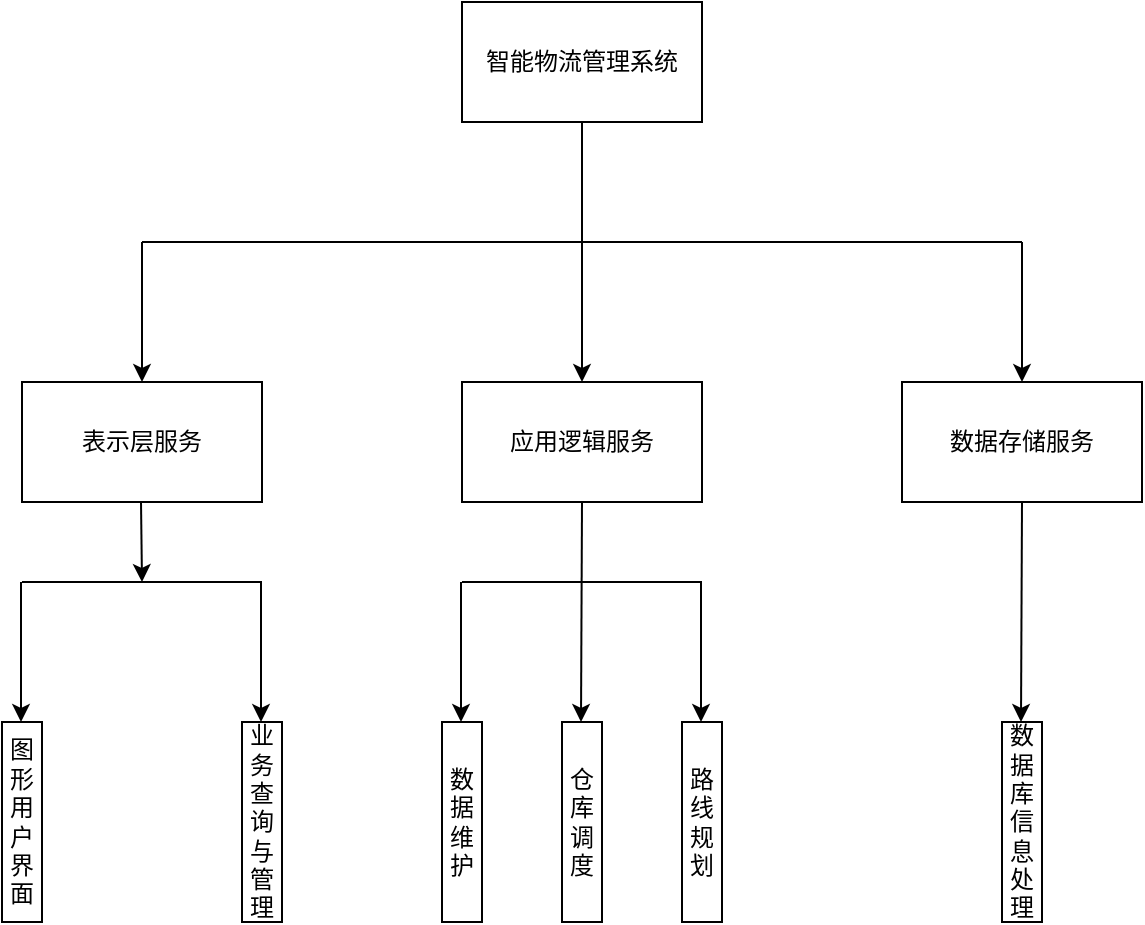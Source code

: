 <mxfile version="12.2.6" type="device" pages="1"><diagram id="a6ty8rWvJwUohtztOihU" name="Page-1"><mxGraphModel dx="1185" dy="635" grid="1" gridSize="10" guides="1" tooltips="1" connect="1" arrows="1" fold="1" page="1" pageScale="1" pageWidth="827" pageHeight="1169" math="0" shadow="0"><root><mxCell id="0"/><mxCell id="1" parent="0"/><mxCell id="54M7MLy3M4sKaaU39X9a-1" value="表示层服务" style="rounded=0;whiteSpace=wrap;html=1;" vertex="1" parent="1"><mxGeometry x="110" y="280" width="120" height="60" as="geometry"/></mxCell><mxCell id="54M7MLy3M4sKaaU39X9a-2" value="应用逻辑服务" style="rounded=0;whiteSpace=wrap;html=1;" vertex="1" parent="1"><mxGeometry x="330" y="280" width="120" height="60" as="geometry"/></mxCell><mxCell id="54M7MLy3M4sKaaU39X9a-3" value="数据存储服务" style="rounded=0;whiteSpace=wrap;html=1;" vertex="1" parent="1"><mxGeometry x="550" y="280" width="120" height="60" as="geometry"/></mxCell><mxCell id="54M7MLy3M4sKaaU39X9a-4" value="智能物流管理系统" style="rounded=0;whiteSpace=wrap;html=1;" vertex="1" parent="1"><mxGeometry x="330" y="90" width="120" height="60" as="geometry"/></mxCell><mxCell id="54M7MLy3M4sKaaU39X9a-5" value="" style="endArrow=classic;html=1;entryX=0.5;entryY=0;entryDx=0;entryDy=0;exitX=0.5;exitY=1;exitDx=0;exitDy=0;" edge="1" parent="1" source="54M7MLy3M4sKaaU39X9a-4" target="54M7MLy3M4sKaaU39X9a-2"><mxGeometry width="50" height="50" relative="1" as="geometry"><mxPoint x="110" y="410" as="sourcePoint"/><mxPoint x="160" y="360" as="targetPoint"/></mxGeometry></mxCell><mxCell id="54M7MLy3M4sKaaU39X9a-6" value="" style="endArrow=none;html=1;" edge="1" parent="1"><mxGeometry width="50" height="50" relative="1" as="geometry"><mxPoint x="170" y="210" as="sourcePoint"/><mxPoint x="610" y="210" as="targetPoint"/></mxGeometry></mxCell><mxCell id="54M7MLy3M4sKaaU39X9a-7" value="" style="endArrow=classic;html=1;entryX=0.5;entryY=0;entryDx=0;entryDy=0;" edge="1" parent="1" target="54M7MLy3M4sKaaU39X9a-1"><mxGeometry width="50" height="50" relative="1" as="geometry"><mxPoint x="170" y="210" as="sourcePoint"/><mxPoint x="160" y="360" as="targetPoint"/></mxGeometry></mxCell><mxCell id="54M7MLy3M4sKaaU39X9a-9" value="" style="endArrow=classic;html=1;entryX=0.5;entryY=0;entryDx=0;entryDy=0;" edge="1" parent="1" target="54M7MLy3M4sKaaU39X9a-3"><mxGeometry width="50" height="50" relative="1" as="geometry"><mxPoint x="610" y="210" as="sourcePoint"/><mxPoint x="220" y="360" as="targetPoint"/></mxGeometry></mxCell><mxCell id="54M7MLy3M4sKaaU39X9a-10" value="" style="endArrow=classic;html=1;exitX=0.5;exitY=1;exitDx=0;exitDy=0;" edge="1" parent="1"><mxGeometry width="50" height="50" relative="1" as="geometry"><mxPoint x="169.5" y="340" as="sourcePoint"/><mxPoint x="170" y="380" as="targetPoint"/></mxGeometry></mxCell><mxCell id="54M7MLy3M4sKaaU39X9a-11" value="" style="endArrow=none;html=1;" edge="1" parent="1"><mxGeometry width="50" height="50" relative="1" as="geometry"><mxPoint x="110" y="380" as="sourcePoint"/><mxPoint x="230" y="380" as="targetPoint"/></mxGeometry></mxCell><mxCell id="54M7MLy3M4sKaaU39X9a-12" value="" style="endArrow=classic;html=1;entryX=0.5;entryY=0;entryDx=0;entryDy=0;" edge="1" parent="1"><mxGeometry width="50" height="50" relative="1" as="geometry"><mxPoint x="109.5" y="380" as="sourcePoint"/><mxPoint x="109.5" y="450" as="targetPoint"/></mxGeometry></mxCell><mxCell id="54M7MLy3M4sKaaU39X9a-15" value="" style="endArrow=classic;html=1;entryX=0.5;entryY=0;entryDx=0;entryDy=0;" edge="1" parent="1"><mxGeometry width="50" height="50" relative="1" as="geometry"><mxPoint x="229.5" y="380" as="sourcePoint"/><mxPoint x="229.5" y="450" as="targetPoint"/></mxGeometry></mxCell><mxCell id="54M7MLy3M4sKaaU39X9a-16" value="图形用户界面" style="rounded=0;whiteSpace=wrap;html=1;" vertex="1" parent="1"><mxGeometry x="100" y="450" width="20" height="100" as="geometry"/></mxCell><mxCell id="54M7MLy3M4sKaaU39X9a-17" value="业务查询与管理" style="rounded=0;whiteSpace=wrap;html=1;" vertex="1" parent="1"><mxGeometry x="220" y="450" width="20" height="100" as="geometry"/></mxCell><mxCell id="54M7MLy3M4sKaaU39X9a-21" value="" style="endArrow=none;html=1;" edge="1" parent="1"><mxGeometry width="50" height="50" relative="1" as="geometry"><mxPoint x="330" y="380" as="sourcePoint"/><mxPoint x="450" y="380" as="targetPoint"/></mxGeometry></mxCell><mxCell id="54M7MLy3M4sKaaU39X9a-22" value="" style="endArrow=classic;html=1;entryX=0.5;entryY=0;entryDx=0;entryDy=0;" edge="1" parent="1"><mxGeometry width="50" height="50" relative="1" as="geometry"><mxPoint x="329.5" y="380" as="sourcePoint"/><mxPoint x="329.5" y="450" as="targetPoint"/></mxGeometry></mxCell><mxCell id="54M7MLy3M4sKaaU39X9a-23" value="" style="endArrow=classic;html=1;entryX=0.5;entryY=0;entryDx=0;entryDy=0;" edge="1" parent="1"><mxGeometry width="50" height="50" relative="1" as="geometry"><mxPoint x="449.5" y="380" as="sourcePoint"/><mxPoint x="449.5" y="450" as="targetPoint"/></mxGeometry></mxCell><mxCell id="54M7MLy3M4sKaaU39X9a-24" value="数据维护" style="rounded=0;whiteSpace=wrap;html=1;" vertex="1" parent="1"><mxGeometry x="320" y="450" width="20" height="100" as="geometry"/></mxCell><mxCell id="54M7MLy3M4sKaaU39X9a-25" value="路线规划" style="rounded=0;whiteSpace=wrap;html=1;" vertex="1" parent="1"><mxGeometry x="440" y="450" width="20" height="100" as="geometry"/></mxCell><mxCell id="54M7MLy3M4sKaaU39X9a-26" value="" style="endArrow=classic;html=1;entryX=0.5;entryY=0;entryDx=0;entryDy=0;exitX=0.5;exitY=1;exitDx=0;exitDy=0;" edge="1" parent="1" source="54M7MLy3M4sKaaU39X9a-2"><mxGeometry width="50" height="50" relative="1" as="geometry"><mxPoint x="389.5" y="380" as="sourcePoint"/><mxPoint x="389.5" y="450" as="targetPoint"/></mxGeometry></mxCell><mxCell id="54M7MLy3M4sKaaU39X9a-28" value="仓库调度" style="rounded=0;whiteSpace=wrap;html=1;" vertex="1" parent="1"><mxGeometry x="380" y="450" width="20" height="100" as="geometry"/></mxCell><mxCell id="54M7MLy3M4sKaaU39X9a-29" value="" style="endArrow=classic;html=1;entryX=0.5;entryY=0;entryDx=0;entryDy=0;exitX=0.5;exitY=1;exitDx=0;exitDy=0;" edge="1" parent="1"><mxGeometry width="50" height="50" relative="1" as="geometry"><mxPoint x="610" y="340" as="sourcePoint"/><mxPoint x="609.5" y="450" as="targetPoint"/></mxGeometry></mxCell><mxCell id="54M7MLy3M4sKaaU39X9a-30" value="数据库信息处理" style="rounded=0;whiteSpace=wrap;html=1;" vertex="1" parent="1"><mxGeometry x="600" y="450" width="20" height="100" as="geometry"/></mxCell></root></mxGraphModel></diagram></mxfile>